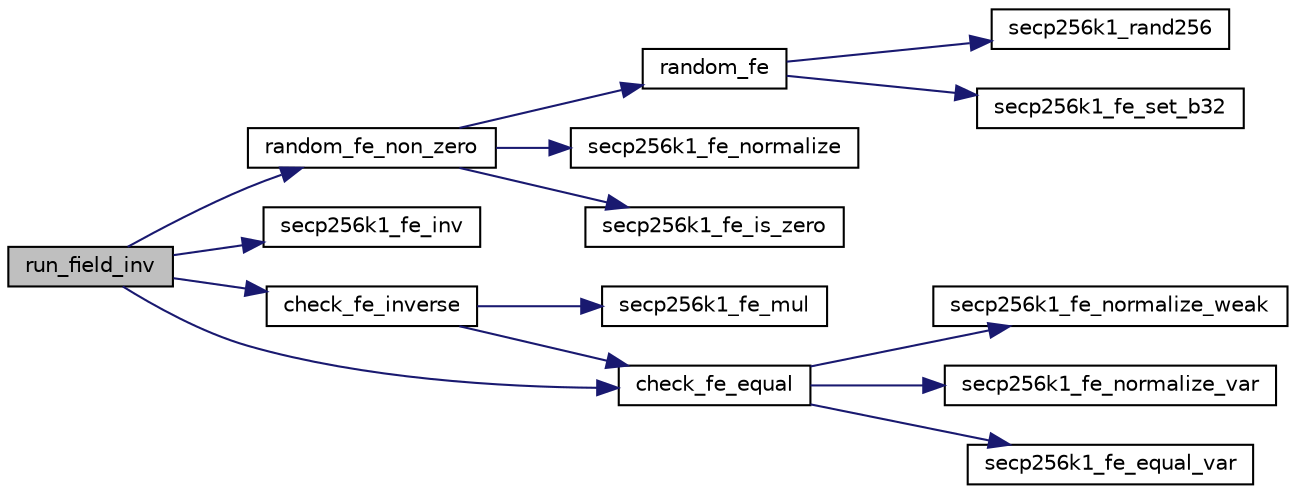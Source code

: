 digraph "run_field_inv"
{
  edge [fontname="Helvetica",fontsize="10",labelfontname="Helvetica",labelfontsize="10"];
  node [fontname="Helvetica",fontsize="10",shape=record];
  rankdir="LR";
  Node1076 [label="run_field_inv",height=0.2,width=0.4,color="black", fillcolor="grey75", style="filled", fontcolor="black"];
  Node1076 -> Node1077 [color="midnightblue",fontsize="10",style="solid",fontname="Helvetica"];
  Node1077 [label="random_fe_non_zero",height=0.2,width=0.4,color="black", fillcolor="white", style="filled",URL="$d5/d7f/tests_8c.html#a7f2c9aa1daa06bbd70798f8b8a6d978a"];
  Node1077 -> Node1078 [color="midnightblue",fontsize="10",style="solid",fontname="Helvetica"];
  Node1078 [label="random_fe",height=0.2,width=0.4,color="black", fillcolor="white", style="filled",URL="$d5/d7f/tests_8c.html#ad49b2c3065041ff986c8a4d71a329c79"];
  Node1078 -> Node1079 [color="midnightblue",fontsize="10",style="solid",fontname="Helvetica"];
  Node1079 [label="secp256k1_rand256",height=0.2,width=0.4,color="black", fillcolor="white", style="filled",URL="$dd/d0b/testrand_8h.html#ac6eab6443f98bba198f7df69e658173c",tooltip="Generate a pseudorandom 32-byte array. "];
  Node1078 -> Node1080 [color="midnightblue",fontsize="10",style="solid",fontname="Helvetica"];
  Node1080 [label="secp256k1_fe_set_b32",height=0.2,width=0.4,color="black", fillcolor="white", style="filled",URL="$d5/d5a/field_8h.html#a5c86a65052e3b135919c00fe2233a43d",tooltip="Set a field element equal to 32-byte big endian value. "];
  Node1077 -> Node1081 [color="midnightblue",fontsize="10",style="solid",fontname="Helvetica"];
  Node1081 [label="secp256k1_fe_normalize",height=0.2,width=0.4,color="black", fillcolor="white", style="filled",URL="$d5/d5a/field_8h.html#a8e925e94d5a7330d2ae68f6642d0c7b9",tooltip="Field element module. "];
  Node1077 -> Node1082 [color="midnightblue",fontsize="10",style="solid",fontname="Helvetica"];
  Node1082 [label="secp256k1_fe_is_zero",height=0.2,width=0.4,color="black", fillcolor="white", style="filled",URL="$d5/d5a/field_8h.html#a619ec4805df6cc54d70e6682ceebd098",tooltip="Verify whether a field element is zero. "];
  Node1076 -> Node1083 [color="midnightblue",fontsize="10",style="solid",fontname="Helvetica"];
  Node1083 [label="secp256k1_fe_inv",height=0.2,width=0.4,color="black", fillcolor="white", style="filled",URL="$d5/d5a/field_8h.html#a3a071aa04ce0d88003b059c0a8ee0c0e",tooltip="Sets a field element to be the (modular) inverse of another. "];
  Node1076 -> Node1084 [color="midnightblue",fontsize="10",style="solid",fontname="Helvetica"];
  Node1084 [label="check_fe_inverse",height=0.2,width=0.4,color="black", fillcolor="white", style="filled",URL="$d5/d7f/tests_8c.html#a9fe4a53634c0f9e17b1f74e55ea8de99"];
  Node1084 -> Node1085 [color="midnightblue",fontsize="10",style="solid",fontname="Helvetica"];
  Node1085 [label="secp256k1_fe_mul",height=0.2,width=0.4,color="black", fillcolor="white", style="filled",URL="$d5/d5a/field_8h.html#a542b97d2574d9687c563d002587cf9a2",tooltip="Sets a field element to be the product of two others. "];
  Node1084 -> Node1086 [color="midnightblue",fontsize="10",style="solid",fontname="Helvetica"];
  Node1086 [label="check_fe_equal",height=0.2,width=0.4,color="black", fillcolor="white", style="filled",URL="$d5/d7f/tests_8c.html#ae88750c3ab1238b2d8f8fa8a8ab67855"];
  Node1086 -> Node1087 [color="midnightblue",fontsize="10",style="solid",fontname="Helvetica"];
  Node1087 [label="secp256k1_fe_normalize_weak",height=0.2,width=0.4,color="black", fillcolor="white", style="filled",URL="$d5/d5a/field_8h.html#a0aaec7df2f708a451a8e1f41a943d8b1",tooltip="Weakly normalize a field element: reduce it magnitude to 1, but don&#39;t fully normalize. "];
  Node1086 -> Node1088 [color="midnightblue",fontsize="10",style="solid",fontname="Helvetica"];
  Node1088 [label="secp256k1_fe_normalize_var",height=0.2,width=0.4,color="black", fillcolor="white", style="filled",URL="$d5/d5a/field_8h.html#a2d45c987537eadb2923c93aa3af9db71",tooltip="Normalize a field element, without constant-time guarantee. "];
  Node1086 -> Node1089 [color="midnightblue",fontsize="10",style="solid",fontname="Helvetica"];
  Node1089 [label="secp256k1_fe_equal_var",height=0.2,width=0.4,color="black", fillcolor="white", style="filled",URL="$d5/d5a/field_8h.html#a16ab4d0dd8bcb5da1b888288063014f3",tooltip="Compare two field elements. "];
  Node1076 -> Node1086 [color="midnightblue",fontsize="10",style="solid",fontname="Helvetica"];
}

